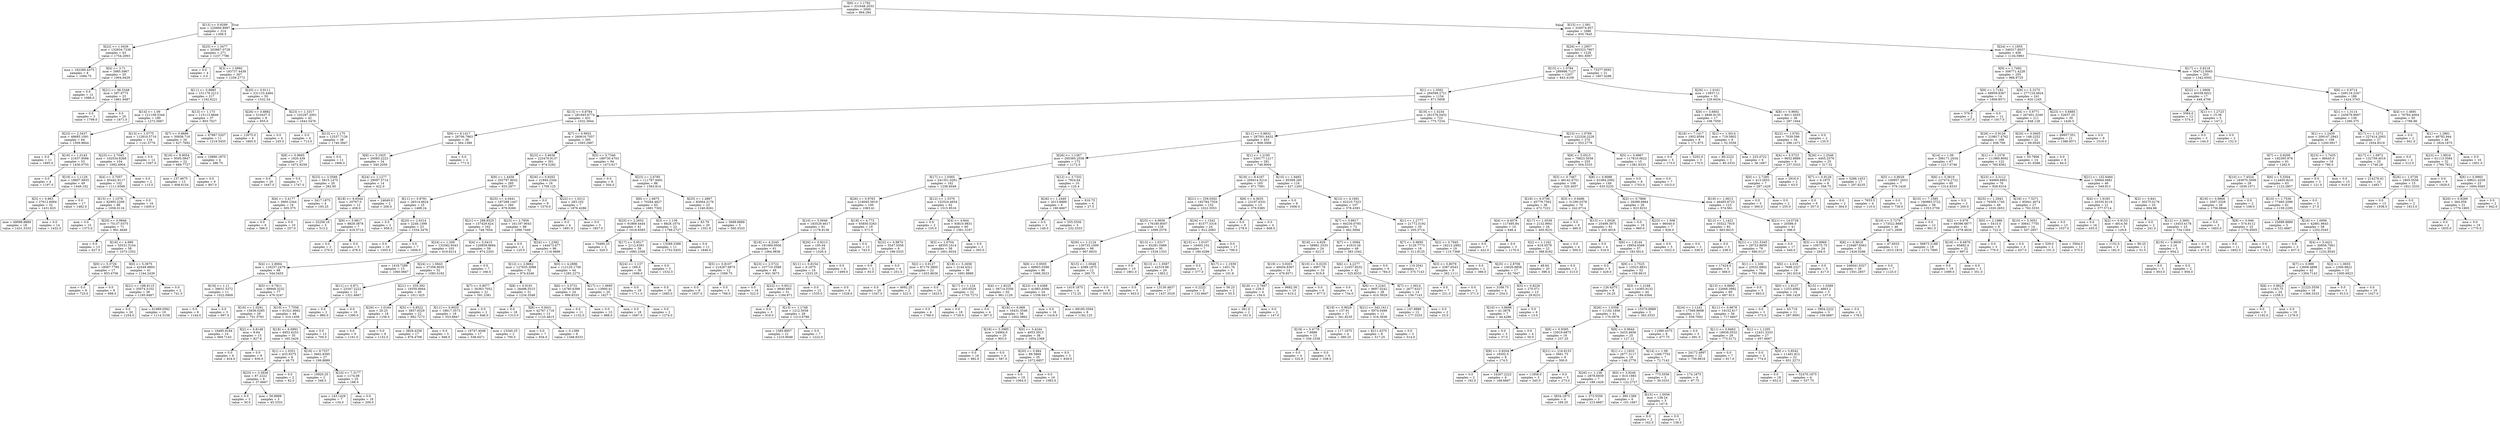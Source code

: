 digraph Tree {
node [shape=box] ;
0 [label="X[6] <= 1.1792\nmse = 331648.2033\nsamples = 2000\nvalue = 994.284"] ;
1 [label="X[13] <= 0.9299\nmse = 225660.8997\nsamples = 314\nvalue = 1308.5"] ;
0 -> 1 [labeldistance=2.5, labelangle=45, headlabel="True"] ;
2 [label="X[22] <= 1.0436\nmse = 132834.7236\nsamples = 43\nvalue = 1754.2093"] ;
1 -> 2 ;
3 [label="mse = 162260.4375\nsamples = 8\nvalue = 1094.75"] ;
2 -> 3 ;
4 [label="X[4] <= 3.71\nmse = 3985.5967\nsamples = 35\nvalue = 1904.9429"] ;
2 -> 4 ;
5 [label="mse = 0.0\nsamples = 12\nvalue = 1988.0"] ;
4 -> 5 ;
6 [label="X[21] <= 96.5348\nmse = 587.9773\nsamples = 23\nvalue = 1861.6087"] ;
4 -> 6 ;
7 [label="mse = 0.0\nsamples = 3\nvalue = 1799.0"] ;
6 -> 7 ;
8 [label="mse = 0.0\nsamples = 20\nvalue = 1871.0"] ;
6 -> 8 ;
9 [label="X[25] <= 1.3477\nmse = 203867.0728\nsamples = 271\nvalue = 1237.7786"] ;
1 -> 9 ;
10 [label="mse = 0.0\nsamples = 4\nvalue = 3.0"] ;
9 -> 10 ;
11 [label="X[3] <= 1.0992\nmse = 183737.4438\nsamples = 267\nvalue = 1256.2772"] ;
9 -> 11 ;
12 [label="X[11] <= 0.8985\nmse = 151179.2213\nsamples = 217\nvalue = 1192.6221"] ;
11 -> 12 ;
13 [label="X[14] <= 1.09\nmse = 121109.5344\nsamples = 180\nvalue = 1272.5667"] ;
12 -> 13 ;
14 [label="X[23] <= 2.3437\nmse = 48685.1091\nsamples = 64\nvalue = 1509.9844"] ;
13 -> 14 ;
15 [label="mse = 0.0\nsamples = 11\nvalue = 1895.0"] ;
14 -> 15 ;
16 [label="X[16] <= 1.0143\nmse = 21637.9566\nsamples = 53\nvalue = 1430.0755"] ;
14 -> 16 ;
17 [label="mse = 0.0\nsamples = 4\nvalue = 1197.0"] ;
16 -> 17 ;
18 [label="X[19] <= 1.1129\nmse = 18607.6835\nsamples = 49\nvalue = 1449.102"] ;
16 -> 18 ;
19 [label="X[3] <= 0.863\nmse = 27612.6094\nsamples = 32\nvalue = 1431.625"] ;
18 -> 19 ;
20 [label="mse = 49088.8889\nsamples = 18\nvalue = 1431.3333"] ;
19 -> 20 ;
21 [label="mse = 0.0\nsamples = 14\nvalue = 1432.0"] ;
19 -> 21 ;
22 [label="mse = 0.0\nsamples = 17\nvalue = 1482.0"] ;
18 -> 22 ;
23 [label="X[13] <= 1.0775\nmse = 112810.5716\nsamples = 116\nvalue = 1141.5776"] ;
13 -> 23 ;
24 [label="X[23] <= 2.7043\nmse = 102534.8268\nsamples = 104\nvalue = 1092.4904"] ;
23 -> 24 ;
25 [label="X[4] <= 3.7057\nmse = 85442.9117\nsamples = 102\nvalue = 1111.6569"] ;
24 -> 25 ;
26 [label="X[15] <= 1.1078\nmse = 82993.2208\nsamples = 86\nvalue = 1058.0116"] ;
25 -> 26 ;
27 [label="mse = 0.0\nsamples = 15\nvalue = 1373.0"] ;
26 -> 27 ;
28 [label="X[20] <= 0.9846\nmse = 75137.0375\nsamples = 71\nvalue = 991.4648"] ;
26 -> 28 ;
29 [label="mse = 0.0\nsamples = 13\nvalue = 627.0"] ;
28 -> 29 ;
30 [label="X[18] <= 4.989\nmse = 55531.5104\nsamples = 58\nvalue = 1073.1552"] ;
28 -> 30 ;
31 [label="X[0] <= 5.3726\nmse = 18567.7785\nsamples = 17\nvalue = 853.4706"] ;
30 -> 31 ;
32 [label="mse = 0.0\nsamples = 9\nvalue = 725.0"] ;
31 -> 32 ;
33 [label="mse = 0.0\nsamples = 8\nvalue = 998.0"] ;
31 -> 33 ;
34 [label="X[0] <= 5.3975\nmse = 42549.9893\nsamples = 41\nvalue = 1164.2439"] ;
30 -> 34 ;
35 [label="X[21] <= 198.9115\nmse = 35074.5102\nsamples = 39\nvalue = 1185.9487"] ;
34 -> 35 ;
36 [label="mse = 0.0\nsamples = 20\nvalue = 1254.0"] ;
35 -> 36 ;
37 [label="mse = 61989.0582\nsamples = 19\nvalue = 1114.3158"] ;
35 -> 37 ;
38 [label="mse = 0.0\nsamples = 2\nvalue = 741.0"] ;
34 -> 38 ;
39 [label="mse = 0.0\nsamples = 16\nvalue = 1400.0"] ;
25 -> 39 ;
40 [label="mse = 0.0\nsamples = 2\nvalue = 115.0"] ;
24 -> 40 ;
41 [label="mse = 0.0\nsamples = 12\nvalue = 1567.0"] ;
23 -> 41 ;
42 [label="X[13] <= 1.173\nmse = 115113.8846\nsamples = 37\nvalue = 803.7027"] ;
12 -> 42 ;
43 [label="X[7] <= 0.8686\nmse = 30938.716\nsamples = 26\nvalue = 627.7692"] ;
42 -> 43 ;
44 [label="X[18] <= 8.9054\nmse = 9595.0847\nsamples = 22\nvalue = 689.7727"] ;
43 -> 44 ;
45 [label="mse = 137.4675\nsamples = 13\nvalue = 608.6154"] ;
44 -> 45 ;
46 [label="mse = 0.0\nsamples = 9\nvalue = 807.0"] ;
44 -> 46 ;
47 [label="mse = 10890.1875\nsamples = 4\nvalue = 286.75"] ;
43 -> 47 ;
48 [label="mse = 67987.5207\nsamples = 11\nvalue = 1219.5455"] ;
42 -> 48 ;
49 [label="X[20] <= 0.9111\nmse = 231133.4484\nsamples = 50\nvalue = 1532.54"] ;
11 -> 49 ;
50 [label="X[26] <= 0.8882\nmse = 510437.5\nsamples = 8\nvalue = 955.0"] ;
49 -> 50 ;
51 [label="mse = 12675.0\nsamples = 4\nvalue = 1665.0"] ;
50 -> 51 ;
52 [label="mse = 0.0\nsamples = 4\nvalue = 245.0"] ;
50 -> 52 ;
53 [label="X[23] <= 1.3317\nmse = 102297.2001\nsamples = 42\nvalue = 1642.5476"] ;
49 -> 53 ;
54 [label="mse = 0.0\nsamples = 4\nvalue = 713.0"] ;
53 -> 54 ;
55 [label="X[13] <= 1.175\nmse = 12537.7126\nsamples = 38\nvalue = 1740.3947"] ;
53 -> 55 ;
56 [label="X[8] <= 0.9665\nmse = 1920.439\nsamples = 27\nvalue = 1672.9259"] ;
55 -> 56 ;
57 [label="mse = 0.0\nsamples = 20\nvalue = 1647.0"] ;
56 -> 57 ;
58 [label="mse = 0.0\nsamples = 7\nvalue = 1747.0"] ;
56 -> 58 ;
59 [label="mse = 0.0\nsamples = 11\nvalue = 1906.0"] ;
55 -> 59 ;
60 [label="X[15] <= 1.091\nmse = 329574.957\nsamples = 1686\nvalue = 935.7645"] ;
0 -> 60 [labeldistance=2.5, labelangle=-45, headlabel="False"] ;
61 [label="X[26] <= 1.2957\nmse = 305323.7907\nsamples = 1228\nvalue = 861.6067"] ;
60 -> 61 ;
62 [label="X[15] <= 1.0784\nmse = 289998.7127\nsamples = 1207\nvalue = 843.4109"] ;
61 -> 62 ;
63 [label="X[1] <= 1.0562\nmse = 284599.2721\nsamples = 1154\nvalue = 871.5858"] ;
62 -> 63 ;
64 [label="X[13] <= 0.8784\nmse = 281945.6774\nsamples = 431\nvalue = 1032.3944"] ;
63 -> 64 ;
65 [label="X[9] <= 6.1417\nmse = 28706.7863\nsamples = 36\nvalue = 364.1389"] ;
64 -> 65 ;
66 [label="X[9] <= 5.1925\nmse = 20085.2223\nsamples = 34\nvalue = 340.2059"] ;
65 -> 66 ;
67 [label="X[23] <= 3.3589\nmse = 5815.1475\nsamples = 20\nvalue = 282.95"] ;
66 -> 67 ;
68 [label="X[4] <= 3.4177\nmse = 3900.2344\nsamples = 16\nvalue = 305.375"] ;
67 -> 68 ;
69 [label="mse = 0.0\nsamples = 6\nvalue = 386.0"] ;
68 -> 69 ;
70 [label="mse = 0.0\nsamples = 10\nvalue = 257.0"] ;
68 -> 70 ;
71 [label="mse = 3417.1875\nsamples = 4\nvalue = 193.25"] ;
67 -> 71 ;
72 [label="X[24] <= 1.1277\nmse = 29097.5714\nsamples = 14\nvalue = 422.0"] ;
66 -> 72 ;
73 [label="X[18] <= 8.6544\nmse = 20767.0\nsamples = 12\nvalue = 458.0"] ;
72 -> 73 ;
74 [label="mse = 32256.16\nsamples = 5\nvalue = 513.2"] ;
73 -> 74 ;
75 [label="X[9] <= 5.9817\nmse = 8829.3878\nsamples = 7\nvalue = 418.5714"] ;
73 -> 75 ;
76 [label="mse = 0.0\nsamples = 2\nvalue = 270.0"] ;
75 -> 76 ;
77 [label="mse = 0.0\nsamples = 5\nvalue = 478.0"] ;
75 -> 77 ;
78 [label="mse = 24649.0\nsamples = 2\nvalue = 206.0"] ;
72 -> 78 ;
79 [label="mse = 0.0\nsamples = 2\nvalue = 771.0"] ;
65 -> 79 ;
80 [label="X[7] <= 0.9932\nmse = 260616.7057\nsamples = 395\nvalue = 1093.2987"] ;
64 -> 80 ;
81 [label="X[23] <= 5.4636\nmse = 223476.9137\nsamples = 301\nvalue = 974.5282"] ;
80 -> 81 ;
82 [label="X[9] <= 1.4458\nmse = 202797.9032\nsamples = 285\nvalue = 933.2877"] ;
81 -> 82 ;
83 [label="X[11] <= 0.8781\nmse = 26514.6624\nsamples = 25\nvalue = 1488.24"] ;
82 -> 83 ;
84 [label="mse = 0.0\nsamples = 2\nvalue = 958.0"] ;
83 -> 84 ;
85 [label="X[25] <= 2.6314\nmse = 2246.1399\nsamples = 23\nvalue = 1534.3478"] ;
83 -> 85 ;
86 [label="mse = 0.0\nsamples = 16\nvalue = 1503.0"] ;
85 -> 86 ;
87 [label="mse = 0.0\nsamples = 7\nvalue = 1606.0"] ;
85 -> 87 ;
88 [label="X[25] <= 4.0441\nmse = 187288.1447\nsamples = 260\nvalue = 879.9269"] ;
82 -> 88 ;
89 [label="X[21] <= 288.8525\nmse = 157429.624\nsamples = 162\nvalue = 748.7654"] ;
88 -> 89 ;
90 [label="X[24] <= 1.209\nmse = 132582.9343\nsamples = 103\nvalue = 619.6214"] ;
89 -> 90 ;
91 [label="X[4] <= 2.8064\nmse = 116237.2479\nsamples = 88\nvalue = 544.5455"] ;
90 -> 91 ;
92 [label="X[19] <= 1.11\nmse = 39631.5372\nsamples = 11\nvalue = 1022.0909"] ;
91 -> 92 ;
93 [label="mse = 0.0\nsamples = 8\nvalue = 1144.0"] ;
92 -> 93 ;
94 [label="mse = 0.0\nsamples = 3\nvalue = 697.0"] ;
92 -> 94 ;
95 [label="X[5] <= 0.7811\nmse = 89948.3232\nsamples = 77\nvalue = 476.3247"] ;
91 -> 95 ;
96 [label="X[16] <= 1.0291\nmse = 15636.0285\nsamples = 29\nvalue = 751.3793"] ;
95 -> 96 ;
97 [label="mse = 19485.9184\nsamples = 14\nvalue = 669.7143"] ;
96 -> 97 ;
98 [label="X[2] <= 0.8148\nmse = 8.64\nsamples = 15\nvalue = 827.6"] ;
96 -> 98 ;
99 [label="mse = 0.0\nsamples = 6\nvalue = 824.0"] ;
98 -> 99 ;
100 [label="mse = 0.0\nsamples = 9\nvalue = 830.0"] ;
98 -> 100 ;
101 [label="X[10] <= 7.7558\nmse = 61521.6662\nsamples = 48\nvalue = 310.1458"] ;
95 -> 101 ;
102 [label="X[18] <= 6.0993\nmse = 6952.6253\nsamples = 35\nvalue = 165.3429"] ;
101 -> 102 ;
103 [label="X[1] <= 1.0351\nmse = 433.9375\nsamples = 8\nvalue = 48.75"] ;
102 -> 103 ;
104 [label="X[23] <= 3.5936\nmse = 87.2222\nsamples = 6\nvalue = 37.6667"] ;
103 -> 104 ;
105 [label="mse = 0.0\nsamples = 3\nvalue = 30.0"] ;
104 -> 105 ;
106 [label="mse = 56.8889\nsamples = 3\nvalue = 45.3333"] ;
104 -> 106 ;
107 [label="mse = 0.0\nsamples = 2\nvalue = 82.0"] ;
103 -> 107 ;
108 [label="X[18] <= 9.7537\nmse = 3662.8395\nsamples = 27\nvalue = 199.8889"] ;
102 -> 108 ;
109 [label="mse = 10920.25\nsamples = 2\nvalue = 348.5"] ;
108 -> 109 ;
110 [label="X[10] <= 7.3177\nmse = 1174.08\nsamples = 25\nvalue = 188.0"] ;
108 -> 110 ;
111 [label="mse = 143.1429\nsamples = 7\nvalue = 134.0"] ;
110 -> 111 ;
112 [label="mse = 0.0\nsamples = 18\nvalue = 209.0"] ;
110 -> 112 ;
113 [label="mse = 0.0\nsamples = 13\nvalue = 700.0"] ;
101 -> 113 ;
114 [label="mse = 1418.7289\nsamples = 15\nvalue = 1060.0667"] ;
90 -> 114 ;
115 [label="X[4] <= 5.0415\nmse = 120859.9684\nsamples = 59\nvalue = 974.2203"] ;
89 -> 115 ;
116 [label="X[24] <= 1.0643\nmse = 37358.9035\nsamples = 52\nvalue = 1083.0192"] ;
115 -> 116 ;
117 [label="X[11] <= 0.871\nmse = 23347.2222\nsamples = 12\nvalue = 1321.6667"] ;
116 -> 117 ;
118 [label="mse = 0.0\nsamples = 2\nvalue = 980.0"] ;
117 -> 118 ;
119 [label="mse = 0.0\nsamples = 10\nvalue = 1390.0"] ;
117 -> 119 ;
120 [label="X[21] <= 335.392\nmse = 19350.8944\nsamples = 40\nvalue = 1011.425"] ;
116 -> 120 ;
121 [label="X[26] <= 1.0164\nmse = 20.25\nsamples = 18\nvalue = 1156.5"] ;
120 -> 121 ;
122 [label="mse = 0.0\nsamples = 9\nvalue = 1161.0"] ;
121 -> 122 ;
123 [label="mse = 0.0\nsamples = 9\nvalue = 1152.0"] ;
121 -> 123 ;
124 [label="X[5] <= 0.8522\nmse = 3857.6529\nsamples = 22\nvalue = 892.7273"] ;
120 -> 124 ;
125 [label="mse = 3829.4256\nsamples = 17\nvalue = 876.4706"] ;
124 -> 125 ;
126 [label="mse = 0.0\nsamples = 5\nvalue = 948.0"] ;
124 -> 126 ;
127 [label="mse = 0.0\nsamples = 7\nvalue = 166.0"] ;
115 -> 127 ;
128 [label="X[23] <= 2.7856\nmse = 161197.9043\nsamples = 98\nvalue = 1096.7449"] ;
88 -> 128 ;
129 [label="mse = 0.0\nsamples = 2\nvalue = 125.0"] ;
128 -> 129 ;
130 [label="X[24] <= 1.2382\nmse = 144473.677\nsamples = 96\nvalue = 1116.9896"] ;
128 -> 130 ;
131 [label="X[12] <= 2.8662\nmse = 127635.3088\nsamples = 52\nvalue = 974.6346"] ;
130 -> 131 ;
132 [label="X[7] <= 0.9077\nmse = 30363.7052\nsamples = 21\nvalue = 591.2381"] ;
131 -> 132 ;
133 [label="X[11] <= 0.9025\nmse = 18917.3573\nsamples = 19\nvalue = 553.8947"] ;
132 -> 133 ;
134 [label="mse = 16747.4048\nsamples = 17\nvalue = 536.6471"] ;
133 -> 134 ;
135 [label="mse = 13340.25\nsamples = 2\nvalue = 700.5"] ;
133 -> 135 ;
136 [label="mse = 0.0\nsamples = 2\nvalue = 946.0"] ;
132 -> 136 ;
137 [label="X[8] <= 0.9191\nmse = 26498.5515\nsamples = 31\nvalue = 1234.3548"] ;
131 -> 137 ;
138 [label="mse = 0.0\nsamples = 18\nvalue = 1313.0"] ;
137 -> 138 ;
139 [label="X[8] <= 0.9431\nmse = 42767.1716\nsamples = 13\nvalue = 1125.4615"] ;
137 -> 139 ;
140 [label="mse = 0.0\nsamples = 7\nvalue = 934.0"] ;
139 -> 140 ;
141 [label="mse = 0.1389\nsamples = 6\nvalue = 1348.8333"] ;
139 -> 141 ;
142 [label="X[0] <= 4.2896\nmse = 112120.1756\nsamples = 44\nvalue = 1285.2273"] ;
130 -> 142 ;
143 [label="X[6] <= 3.5731\nmse = 14780.6389\nsamples = 24\nvalue = 999.8333"] ;
142 -> 143 ;
144 [label="mse = 0.0\nsamples = 11\nvalue = 1132.0"] ;
143 -> 144 ;
145 [label="mse = 0.0\nsamples = 13\nvalue = 888.0"] ;
143 -> 145 ;
146 [label="X[17] <= 1.0695\nmse = 13900.41\nsamples = 20\nvalue = 1627.7"] ;
142 -> 146 ;
147 [label="mse = 0.0\nsamples = 18\nvalue = 1667.0"] ;
146 -> 147 ;
148 [label="mse = 0.0\nsamples = 2\nvalue = 1274.0"] ;
146 -> 148 ;
149 [label="X[26] <= 0.9202\nmse = 21894.2344\nsamples = 16\nvalue = 1709.125"] ;
81 -> 149 ;
150 [label="mse = 0.0\nsamples = 9\nvalue = 1579.0"] ;
149 -> 150 ;
151 [label="X[22] <= 1.0212\nmse = 283.102\nsamples = 7\nvalue = 1876.4286"] ;
149 -> 151 ;
152 [label="mse = 0.0\nsamples = 4\nvalue = 1891.0"] ;
151 -> 152 ;
153 [label="mse = 0.0\nsamples = 3\nvalue = 1857.0"] ;
151 -> 153 ;
154 [label="X[5] <= 0.7346\nmse = 189730.4703\nsamples = 94\nvalue = 1473.617"] ;
80 -> 154 ;
155 [label="mse = 0.0\nsamples = 8\nvalue = 504.0"] ;
154 -> 155 ;
156 [label="X[23] <= 2.6785\nmse = 111787.8491\nsamples = 86\nvalue = 1563.814"] ;
154 -> 156 ;
157 [label="X[6] <= 1.6875\nmse = 70284.4827\nsamples = 63\nvalue = 1681.7302"] ;
156 -> 157 ;
158 [label="X[25] <= 2.2652\nmse = 91869.4444\nsamples = 41\nvalue = 1618.6585"] ;
157 -> 158 ;
159 [label="mse = 70490.25\nsamples = 2\nvalue = 320.5"] ;
158 -> 159 ;
160 [label="X[17] <= 0.9517\nmse = 2112.6391\nsamples = 39\nvalue = 1685.2308"] ;
158 -> 160 ;
161 [label="X[24] <= 1.137\nmse = 169.0\nsamples = 36\nvalue = 1698.0"] ;
160 -> 161 ;
162 [label="mse = 0.0\nsamples = 18\nvalue = 1711.0"] ;
161 -> 162 ;
163 [label="mse = 0.0\nsamples = 18\nvalue = 1685.0"] ;
161 -> 163 ;
164 [label="mse = 0.0\nsamples = 3\nvalue = 1532.0"] ;
160 -> 164 ;
165 [label="X[3] <= 1.136\nmse = 8828.1074\nsamples = 22\nvalue = 1799.2727"] ;
157 -> 165 ;
166 [label="mse = 13289.3388\nsamples = 11\nvalue = 1752.5455"] ;
165 -> 166 ;
167 [label="mse = 0.0\nsamples = 11\nvalue = 1846.0"] ;
165 -> 167 ;
168 [label="X[25] <= 1.4867\nmse = 83064.3176\nsamples = 23\nvalue = 1240.8261"] ;
156 -> 168 ;
169 [label="mse = 83.79\nsamples = 20\nvalue = 1351.9"] ;
168 -> 169 ;
170 [label="mse = 5688.8889\nsamples = 3\nvalue = 500.3333"] ;
168 -> 170 ;
171 [label="X[19] <= 1.0234\nmse = 261576.0452\nsamples = 723\nvalue = 775.7234"] ;
63 -> 171 ;
172 [label="X[11] <= 0.8832\nmse = 297501.6432\nsamples = 453\nvalue = 908.3068"] ;
171 -> 172 ;
173 [label="X[26] <= 1.1367\nmse = 295395.2558\nsamples = 172\nvalue = 1172.0"] ;
172 -> 173 ;
174 [label="X[17] <= 1.0565\nmse = 241351.0291\nsamples = 162\nvalue = 1236.6049"] ;
173 -> 174 ;
175 [label="X[26] <= 0.9763\nmse = 218045.5819\nsamples = 100\nvalue = 1063.41"] ;
174 -> 175 ;
176 [label="X[10] <= 5.0646\nmse = 183529.4617\nsamples = 81\nvalue = 1178.9136"] ;
175 -> 176 ;
177 [label="X[18] <= 4.3245\nmse = 191069.9506\nsamples = 61\nvalue = 1064.9836"] ;
176 -> 177 ;
178 [label="X[5] <= 0.8107\nmse = 214267.6875\nsamples = 12\nvalue = 1569.75"] ;
177 -> 178 ;
179 [label="mse = 0.0\nsamples = 9\nvalue = 1837.0"] ;
178 -> 179 ;
180 [label="mse = 0.0\nsamples = 3\nvalue = 768.0"] ;
178 -> 180 ;
181 [label="X[23] <= 2.5722\nmse = 107710.5589\nsamples = 49\nvalue = 941.3673"] ;
177 -> 181 ;
182 [label="mse = 0.0\nsamples = 18\nvalue = 522.0"] ;
181 -> 182 ;
183 [label="X[22] <= 0.9512\nmse = 8840.693\nsamples = 31\nvalue = 1184.871"] ;
181 -> 183 ;
184 [label="mse = 0.0\nsamples = 3\nvalue = 916.0"] ;
183 -> 184 ;
185 [label="X[13] <= 1.1748\nmse = 1212.5038\nsamples = 28\nvalue = 1213.6786"] ;
183 -> 185 ;
186 [label="mse = 1585.8957\nsamples = 21\nvalue = 1210.9048"] ;
185 -> 186 ;
187 [label="mse = 0.0\nsamples = 7\nvalue = 1222.0"] ;
185 -> 187 ;
188 [label="X[26] <= 0.9213\nmse = 195.04\nsamples = 20\nvalue = 1526.4"] ;
176 -> 188 ;
189 [label="X[11] <= 0.8154\nmse = 9.1875\nsamples = 16\nvalue = 1533.25"] ;
188 -> 189 ;
190 [label="mse = 0.0\nsamples = 12\nvalue = 1535.0"] ;
189 -> 190 ;
191 [label="mse = 0.0\nsamples = 4\nvalue = 1528.0"] ;
189 -> 191 ;
192 [label="mse = 0.0\nsamples = 4\nvalue = 1499.0"] ;
188 -> 192 ;
193 [label="X[18] <= 4.773\nmse = 65850.5263\nsamples = 19\nvalue = 571.0"] ;
175 -> 193 ;
194 [label="mse = 0.0\nsamples = 13\nvalue = 743.0"] ;
193 -> 194 ;
195 [label="X[22] <= 0.9874\nmse = 5547.5556\nsamples = 6\nvalue = 198.3333"] ;
193 -> 195 ;
196 [label="mse = 0.0\nsamples = 2\nvalue = 93.0"] ;
195 -> 196 ;
197 [label="mse = 0.0\nsamples = 4\nvalue = 251.0"] ;
195 -> 197 ;
198 [label="X[12] <= 1.3379\nmse = 152524.4654\nsamples = 62\nvalue = 1515.9516"] ;
174 -> 198 ;
199 [label="mse = 0.0\nsamples = 2\nvalue = 155.0"] ;
198 -> 199 ;
200 [label="X[4] <= 4.844\nmse = 93810.9831\nsamples = 60\nvalue = 1561.3167"] ;
198 -> 200 ;
201 [label="X[3] <= 1.0704\nmse = 48355.1014\nsamples = 58\nvalue = 1601.6034"] ;
200 -> 201 ;
202 [label="X[2] <= 0.9127\nmse = 87170.3905\nsamples = 22\nvalue = 1453.8636"] ;
201 -> 202 ;
203 [label="mse = 0.0\nsamples = 20\nvalue = 1547.0"] ;
202 -> 203 ;
204 [label="mse = 4692.25\nsamples = 2\nvalue = 522.5"] ;
202 -> 204 ;
205 [label="X[18] <= 5.2656\nmse = 3144.4321\nsamples = 36\nvalue = 1691.8889"] ;
201 -> 205 ;
206 [label="mse = 0.0\nsamples = 14\nvalue = 1623.0"] ;
205 -> 206 ;
207 [label="X[17] <= 1.124\nmse = 203.6529\nsamples = 22\nvalue = 1735.7273"] ;
205 -> 207 ;
208 [label="mse = 0.0\nsamples = 4\nvalue = 1766.0"] ;
207 -> 208 ;
209 [label="mse = 0.0\nsamples = 18\nvalue = 1729.0"] ;
207 -> 209 ;
210 [label="mse = 0.0\nsamples = 2\nvalue = 393.0"] ;
200 -> 210 ;
211 [label="X[12] <= 3.7332\nmse = 7924.64\nsamples = 10\nvalue = 125.4"] ;
173 -> 211 ;
212 [label="X[26] <= 1.2449\nmse = 2013.8889\nsamples = 6\nvalue = 190.6667"] ;
211 -> 212 ;
213 [label="mse = 0.0\nsamples = 3\nvalue = 149.0"] ;
212 -> 213 ;
214 [label="mse = 555.5556\nsamples = 3\nvalue = 232.3333"] ;
212 -> 214 ;
215 [label="mse = 816.75\nsamples = 4\nvalue = 27.5"] ;
211 -> 215 ;
216 [label="X[1] <= 1.2195\nmse = 230177.1217\nsamples = 281\nvalue = 746.9004"] ;
172 -> 216 ;
217 [label="X[18] <= 8.4167\nmse = 209414.5214\nsamples = 165\nvalue = 971.7091"] ;
216 -> 217 ;
218 [label="X[21] <= 259.0302\nmse = 192784.7554\nsamples = 152\nvalue = 1022.3553"] ;
217 -> 218 ;
219 [label="X[25] <= 4.0656\nmse = 176180.8007\nsamples = 128\nvalue = 1099.2578"] ;
218 -> 219 ;
220 [label="X[26] <= 1.2124\nmse = 130733.1009\nsamples = 98\nvalue = 967.6633"] ;
219 -> 220 ;
221 [label="X[8] <= 0.9505\nmse = 68903.5598\nsamples = 86\nvalue = 1066.3023"] ;
220 -> 221 ;
222 [label="X[4] <= 1.8225\nmse = 39714.0356\nsamples = 62\nvalue = 961.1129"] ;
221 -> 222 ;
223 [label="mse = 0.0\nsamples = 4\nvalue = 367.0"] ;
222 -> 223 ;
224 [label="X[18] <= 6.968\nmse = 16431.3546\nsamples = 58\nvalue = 1002.0862"] ;
222 -> 224 ;
225 [label="X[18] <= 5.3985\nmse = 24964.0\nsamples = 20\nvalue = 903.0"] ;
224 -> 225 ;
226 [label="mse = 0.0\nsamples = 16\nvalue = 982.0"] ;
225 -> 226 ;
227 [label="mse = 0.0\nsamples = 4\nvalue = 587.0"] ;
225 -> 227 ;
228 [label="X[0] <= 3.4244\nmse = 4053.3913\nsamples = 38\nvalue = 1054.2368"] ;
224 -> 228 ;
229 [label="X[20] <= 0.884\nmse = 89.5869\nsamples = 35\nvalue = 1072.6857"] ;
228 -> 229 ;
230 [label="mse = 0.0\nsamples = 19\nvalue = 1064.0"] ;
229 -> 230 ;
231 [label="mse = 0.0\nsamples = 16\nvalue = 1083.0"] ;
229 -> 231 ;
232 [label="mse = 0.0\nsamples = 3\nvalue = 839.0"] ;
228 -> 232 ;
233 [label="X[23] <= 3.4368\nmse = 41883.4566\nsamples = 24\nvalue = 1338.0417"] ;
221 -> 233 ;
234 [label="mse = 0.0\nsamples = 16\nvalue = 1416.0"] ;
233 -> 234 ;
235 [label="mse = 89185.3594\nsamples = 8\nvalue = 1182.125"] ;
233 -> 235 ;
236 [label="X[15] <= 1.0048\nmse = 4389.1875\nsamples = 12\nvalue = 260.75"] ;
220 -> 236 ;
237 [label="mse = 1419.1875\nsamples = 4\nvalue = 172.25"] ;
236 -> 237 ;
238 [label="mse = 0.0\nsamples = 8\nvalue = 305.0"] ;
236 -> 238 ;
239 [label="X[13] <= 1.0317\nmse = 83281.0489\nsamples = 30\nvalue = 1529.1333"] ;
219 -> 239 ;
240 [label="mse = 0.0\nsamples = 10\nvalue = 1861.0"] ;
239 -> 240 ;
241 [label="X[13] <= 1.0587\nmse = 42319.96\nsamples = 20\nvalue = 1363.2"] ;
239 -> 241 ;
242 [label="mse = 0.0\nsamples = 3\nvalue = 943.0"] ;
241 -> 242 ;
243 [label="mse = 13130.4637\nsamples = 17\nvalue = 1437.3529"] ;
241 -> 243 ;
244 [label="X[24] <= 1.1542\nmse = 81577.3316\nsamples = 24\nvalue = 612.2083"] ;
218 -> 244 ;
245 [label="X[15] <= 1.0107\nmse = 16493.102\nsamples = 7\nvalue = 180.4286"] ;
244 -> 245 ;
246 [label="mse = 0.0\nsamples = 2\nvalue = 377.0"] ;
245 -> 246 ;
247 [label="X[17] <= 1.1939\nmse = 1451.76\nsamples = 5\nvalue = 101.8"] ;
245 -> 247 ;
248 [label="mse = 0.2222\nsamples = 3\nvalue = 132.6667"] ;
247 -> 248 ;
249 [label="mse = 56.25\nsamples = 2\nvalue = 55.5"] ;
247 -> 249 ;
250 [label="mse = 0.0\nsamples = 17\nvalue = 790.0"] ;
244 -> 250 ;
251 [label="X[9] <= 4.3635\nmse = 23197.6331\nsamples = 13\nvalue = 379.5385"] ;
217 -> 251 ;
252 [label="mse = 0.0\nsamples = 9\nvalue = 278.0"] ;
251 -> 252 ;
253 [label="mse = 0.0\nsamples = 4\nvalue = 608.0"] ;
251 -> 253 ;
254 [label="X[10] <= 1.9493\nmse = 85569.285\nsamples = 116\nvalue = 427.1293"] ;
216 -> 254 ;
255 [label="mse = 0.0\nsamples = 9\nvalue = 1006.0"] ;
254 -> 255 ;
256 [label="X[12] <= 4.1691\nmse = 62210.7323\nsamples = 107\nvalue = 378.4393"] ;
254 -> 256 ;
257 [label="X[7] <= 0.8917\nmse = 60230.0785\nsamples = 72\nvalue = 462.5694"] ;
256 -> 257 ;
258 [label="X[18] <= 4.929\nmse = 58981.3333\nsamples = 24\nvalue = 621.5"] ;
257 -> 258 ;
259 [label="X[19] <= 0.9201\nmse = 49454.8367\nsamples = 14\nvalue = 479.8571"] ;
258 -> 259 ;
260 [label="X[18] <= 3.7667\nmse = 229.5\nsamples = 4\nvalue = 154.0"] ;
259 -> 260 ;
261 [label="mse = 361.0\nsamples = 2\nvalue = 161.0"] ;
260 -> 261 ;
262 [label="mse = 0.0\nsamples = 2\nvalue = 147.0"] ;
260 -> 262 ;
263 [label="mse = 9682.56\nsamples = 10\nvalue = 610.2"] ;
259 -> 263 ;
264 [label="X[10] <= 6.0235\nmse = 4907.76\nsamples = 10\nvalue = 819.8"] ;
258 -> 264 ;
265 [label="mse = 0.0\nsamples = 6\nvalue = 877.0"] ;
264 -> 265 ;
266 [label="mse = 0.0\nsamples = 4\nvalue = 734.0"] ;
264 -> 266 ;
267 [label="X[7] <= 1.0084\nmse = 41910.26\nsamples = 48\nvalue = 383.1042"] ;
257 -> 267 ;
268 [label="X[6] <= 4.2277\nmse = 21657.8532\nsamples = 42\nvalue = 325.8333"] ;
267 -> 268 ;
269 [label="X[6] <= 3.2243\nmse = 9697.0242\nsamples = 28\nvalue = 410.3929"] ;
268 -> 269 ;
270 [label="X[19] <= 0.9629\nmse = 137.91\nsamples = 17\nvalue = 341.8235"] ;
269 -> 270 ;
271 [label="X[18] <= 5.4778\nmse = 7.6686\nsamples = 13\nvalue = 336.1538"] ;
270 -> 271 ;
272 [label="mse = 0.0\nsamples = 4\nvalue = 332.0"] ;
271 -> 272 ;
273 [label="mse = 0.0\nsamples = 9\nvalue = 338.0"] ;
271 -> 273 ;
274 [label="mse = 117.1875\nsamples = 4\nvalue = 360.25"] ;
270 -> 274 ;
275 [label="X[21] <= 342.1611\nmse = 5974.0496\nsamples = 11\nvalue = 516.3636"] ;
269 -> 275 ;
276 [label="mse = 8211.4375\nsamples = 8\nvalue = 517.25"] ;
275 -> 276 ;
277 [label="mse = 0.0\nsamples = 3\nvalue = 514.0"] ;
275 -> 277 ;
278 [label="X[7] <= 1.0014\nmse = 2677.6327\nsamples = 14\nvalue = 156.7143"] ;
268 -> 278 ;
279 [label="mse = 147.8889\nsamples = 12\nvalue = 177.3333"] ;
278 -> 279 ;
280 [label="mse = 0.0\nsamples = 2\nvalue = 33.0"] ;
278 -> 280 ;
281 [label="mse = 0.0\nsamples = 6\nvalue = 784.0"] ;
267 -> 281 ;
282 [label="X[1] <= 1.2777\nmse = 21772.5192\nsamples = 35\nvalue = 205.3714"] ;
256 -> 282 ;
283 [label="X[7] <= 0.9695\nmse = 5129.7773\nsamples = 16\nvalue = 311.8125"] ;
282 -> 283 ;
284 [label="mse = 110.2041\nsamples = 7\nvalue = 375.7143"] ;
283 -> 284 ;
285 [label="X[3] <= 0.8079\nmse = 3387.6543\nsamples = 9\nvalue = 262.1111"] ;
283 -> 285 ;
286 [label="mse = 0.0\nsamples = 7\nvalue = 231.0"] ;
285 -> 286 ;
287 [label="mse = 0.0\nsamples = 2\nvalue = 371.0"] ;
285 -> 287 ;
288 [label="X[2] <= 0.7945\nmse = 18212.2992\nsamples = 19\nvalue = 115.7368"] ;
282 -> 288 ;
289 [label="mse = 0.0\nsamples = 2\nvalue = 396.0"] ;
288 -> 289 ;
290 [label="X[25] <= 2.8706\nmse = 10026.8858\nsamples = 17\nvalue = 82.7647"] ;
288 -> 290 ;
291 [label="mse = 3168.75\nsamples = 4\nvalue = 254.5"] ;
290 -> 291 ;
292 [label="X[5] <= 0.8226\nmse = 270.071\nsamples = 13\nvalue = 29.9231"] ;
290 -> 292 ;
293 [label="X[10] <= 3.8698\nmse = 41.3878\nsamples = 7\nvalue = 44.4286"] ;
292 -> 293 ;
294 [label="mse = 0.0\nsamples = 3\nvalue = 37.0"] ;
293 -> 294 ;
295 [label="mse = 0.0\nsamples = 4\nvalue = 50.0"] ;
293 -> 295 ;
296 [label="mse = 5.0\nsamples = 6\nvalue = 13.0"] ;
292 -> 296 ;
297 [label="X[15] <= 1.0769\nmse = 122326.2228\nsamples = 270\nvalue = 553.2778"] ;
171 -> 297 ;
298 [label="X[9] <= 5.0515\nmse = 79823.5038\nsamples = 255\nvalue = 504.5333"] ;
297 -> 298 ;
299 [label="X[5] <= 0.7467\nmse = 48142.6751\nsamples = 106\nvalue = 320.4057"] ;
298 -> 299 ;
300 [label="X[18] <= 6.5706\nmse = 45779.7562\nsamples = 36\nvalue = 472.7222"] ;
299 -> 300 ;
301 [label="X[4] <= 4.4076\nmse = 117495.84\nsamples = 10\nvalue = 646.4"] ;
300 -> 301 ;
302 [label="mse = 0.0\nsamples = 7\nvalue = 422.0"] ;
301 -> 302 ;
303 [label="mse = 0.0\nsamples = 3\nvalue = 1170.0"] ;
301 -> 303 ;
304 [label="X[17] <= 1.0539\nmse = 2132.9941\nsamples = 26\nvalue = 405.9231"] ;
300 -> 304 ;
305 [label="X[2] <= 1.1162\nmse = 619.0579\nsamples = 22\nvalue = 388.8182"] ;
304 -> 305 ;
306 [label="mse = 48.64\nsamples = 20\nvalue = 396.4"] ;
305 -> 306 ;
307 [label="mse = 0.0\nsamples = 2\nvalue = 313.0"] ;
305 -> 307 ;
308 [label="mse = 0.0\nsamples = 4\nvalue = 500.0"] ;
304 -> 308 ;
309 [label="X[3] <= 0.8486\nmse = 31290.0378\nsamples = 70\nvalue = 242.0714"] ;
299 -> 309 ;
310 [label="mse = 0.0\nsamples = 9\nvalue = 490.0"] ;
309 -> 310 ;
311 [label="X[15] <= 1.0028\nmse = 25499.3975\nsamples = 61\nvalue = 205.4918"] ;
309 -> 311 ;
312 [label="mse = 0.0\nsamples = 4\nvalue = 518.0"] ;
311 -> 312 ;
313 [label="X[6] <= 1.8144\nmse = 19954.4568\nsamples = 57\nvalue = 183.5614"] ;
311 -> 313 ;
314 [label="mse = 0.0\nsamples = 5\nvalue = 429.0"] ;
313 -> 314 ;
315 [label="X[9] <= 1.7525\nmse = 15523.8831\nsamples = 52\nvalue = 159.9615"] ;
313 -> 315 ;
316 [label="mse = 126.4375\nsamples = 8\nvalue = 24.25"] ;
315 -> 316 ;
317 [label="X[3] <= 1.2168\nmse = 14365.9132\nsamples = 44\nvalue = 184.6364"] ;
315 -> 317 ;
318 [label="X[26] <= 1.0358\nmse = 11192.1856\nsamples = 41\nvalue = 170.0976"] ;
317 -> 318 ;
319 [label="X[8] <= 0.9395\nmse = 15919.6875\nsamples = 16\nvalue = 237.25"] ;
318 -> 319 ;
320 [label="X[8] <= 0.9204\nmse = 18302.5\nsamples = 8\nvalue = 174.5"] ;
319 -> 320 ;
321 [label="mse = 0.0\nsamples = 2\nvalue = 192.0"] ;
320 -> 321 ;
322 [label="mse = 24267.2222\nsamples = 6\nvalue = 168.6667"] ;
320 -> 322 ;
323 [label="X[21] <= 216.8153\nmse = 5661.75\nsamples = 8\nvalue = 300.0"] ;
319 -> 323 ;
324 [label="mse = 11858.0\nsamples = 3\nvalue = 345.0"] ;
323 -> 324 ;
325 [label="mse = 0.0\nsamples = 5\nvalue = 273.0"] ;
323 -> 325 ;
326 [label="X[8] <= 0.9644\nmse = 3433.4656\nsamples = 25\nvalue = 127.12"] ;
318 -> 326 ;
327 [label="X[1] <= 1.1833\nmse = 2677.3117\nsamples = 18\nvalue = 148.2778"] ;
326 -> 327 ;
328 [label="X[26] <= 1.138\nmse = 2878.6939\nsamples = 7\nvalue = 189.1429"] ;
327 -> 328 ;
329 [label="mse = 3834.1875\nsamples = 4\nvalue = 169.25"] ;
328 -> 329 ;
330 [label="mse = 373.5556\nsamples = 3\nvalue = 215.6667"] ;
328 -> 330 ;
331 [label="X[0] <= 3.9246\nmse = 810.1983\nsamples = 11\nvalue = 122.2727"] ;
327 -> 331 ;
332 [label="mse = 390.1389\nsamples = 6\nvalue = 101.1667"] ;
331 -> 332 ;
333 [label="X[15] <= 1.0056\nmse = 138.24\nsamples = 5\nvalue = 147.6"] ;
331 -> 333 ;
334 [label="mse = 0.0\nsamples = 2\nvalue = 162.0"] ;
333 -> 334 ;
335 [label="mse = 0.0\nsamples = 3\nvalue = 138.0"] ;
333 -> 335 ;
336 [label="X[14] <= 1.09\nmse = 1266.7755\nsamples = 7\nvalue = 72.7143"] ;
326 -> 336 ;
337 [label="mse = 773.5556\nsamples = 3\nvalue = 39.3333"] ;
336 -> 337 ;
338 [label="mse = 174.1875\nsamples = 4\nvalue = 97.75"] ;
336 -> 338 ;
339 [label="mse = 15370.8889\nsamples = 3\nvalue = 383.3333"] ;
317 -> 339 ;
340 [label="X[8] <= 0.9088\nmse = 61084.2092\nsamples = 149\nvalue = 635.5235"] ;
298 -> 340 ;
341 [label="X[2] <= 0.7868\nmse = 29389.6864\nsamples = 26\nvalue = 923.9231"] ;
340 -> 341 ;
342 [label="mse = 0.0\nsamples = 19\nvalue = 960.0"] ;
341 -> 342 ;
343 [label="X[23] <= 1.506\nmse = 96040.0\nsamples = 7\nvalue = 826.0"] ;
341 -> 343 ;
344 [label="mse = 0.0\nsamples = 5\nvalue = 1022.0"] ;
343 -> 344 ;
345 [label="mse = 0.0\nsamples = 2\nvalue = 336.0"] ;
343 -> 345 ;
346 [label="X[19] <= 1.0613\nmse = 46485.8723\nsamples = 123\nvalue = 574.561"] ;
340 -> 346 ;
347 [label="X[12] <= 1.1422\nmse = 35522.7919\nsamples = 82\nvalue = 663.8415"] ;
346 -> 347 ;
348 [label="mse = 0.0\nsamples = 3\nvalue = 238.0"] ;
347 -> 348 ;
349 [label="X[21] <= 151.5345\nmse = 29723.8859\nsamples = 79\nvalue = 680.0127"] ;
347 -> 349 ;
350 [label="mse = 17424.0\nsamples = 5\nvalue = 368.0"] ;
349 -> 350 ;
351 [label="X[1] <= 1.336\nmse = 23532.6802\nsamples = 74\nvalue = 701.0946"] ;
349 -> 351 ;
352 [label="X[13] <= 0.8883\nmse = 22666.3982\nsamples = 69\nvalue = 687.913"] ;
351 -> 352 ;
353 [label="X[24] <= 1.1241\nmse = 17569.8698\nsamples = 13\nvalue = 559.7692"] ;
352 -> 353 ;
354 [label="mse = 11060.4375\nsamples = 8\nvalue = 477.75"] ;
353 -> 354 ;
355 [label="mse = 0.0\nsamples = 5\nvalue = 691.0"] ;
353 -> 355 ;
356 [label="X[11] <= 0.9678\nmse = 19152.617\nsamples = 56\nvalue = 717.6607"] ;
352 -> 356 ;
357 [label="X[11] <= 0.8463\nmse = 18939.3532\nsamples = 29\nvalue = 773.5172"] ;
356 -> 357 ;
358 [label="mse = 24172.4897\nsamples = 22\nvalue = 759.6818"] ;
357 -> 358 ;
359 [label="mse = 0.0\nsamples = 7\nvalue = 817.0"] ;
357 -> 359 ;
360 [label="X[1] <= 1.1205\nmse = 12431.3333\nsamples = 27\nvalue = 657.6667"] ;
356 -> 360 ;
361 [label="mse = 0.0\nsamples = 5\nvalue = 774.0"] ;
360 -> 361 ;
362 [label="X[9] <= 5.8542\nmse = 11481.812\nsamples = 22\nvalue = 631.2273"] ;
360 -> 362 ;
363 [label="mse = 0.0\nsamples = 18\nvalue = 652.0"] ;
362 -> 363 ;
364 [label="mse = 52470.1875\nsamples = 4\nvalue = 537.75"] ;
362 -> 364 ;
365 [label="mse = 0.0\nsamples = 5\nvalue = 883.0"] ;
351 -> 365 ;
366 [label="X[21] <= 14.0728\nmse = 20586.0\nsamples = 41\nvalue = 396.0"] ;
346 -> 366 ;
367 [label="mse = 0.0\nsamples = 17\nvalue = 540.0"] ;
366 -> 367 ;
368 [label="X[5] <= 0.9969\nmse = 10075.75\nsamples = 24\nvalue = 294.0"] ;
366 -> 368 ;
369 [label="X[0] <= 4.015\nmse = 7698.2327\nsamples = 19\nvalue = 261.6316"] ;
368 -> 369 ;
370 [label="X[0] <= 1.8127\nmse = 1253.4082\nsamples = 14\nvalue = 306.1429"] ;
369 -> 370 ;
371 [label="mse = 0.0\nsamples = 3\nvalue = 373.0"] ;
370 -> 371 ;
372 [label="mse = 43.719\nsamples = 11\nvalue = 287.9091"] ;
370 -> 372 ;
373 [label="X[15] <= 1.0369\nmse = 4663.2\nsamples = 5\nvalue = 137.0"] ;
369 -> 373 ;
374 [label="mse = 5904.2222\nsamples = 3\nvalue = 109.6667"] ;
373 -> 374 ;
375 [label="mse = 0.0\nsamples = 2\nvalue = 178.0"] ;
373 -> 375 ;
376 [label="mse = 0.0\nsamples = 5\nvalue = 417.0"] ;
368 -> 376 ;
377 [label="X[5] <= 0.9967\nmse = 117810.0622\nsamples = 15\nvalue = 1381.9333"] ;
297 -> 377 ;
378 [label="mse = 0.0\nsamples = 8\nvalue = 1703.0"] ;
377 -> 378 ;
379 [label="mse = 0.0\nsamples = 7\nvalue = 1015.0"] ;
377 -> 379 ;
380 [label="X[26] <= 1.0161\nmse = 13937.11\nsamples = 53\nvalue = 229.9434"] ;
62 -> 380 ;
381 [label="X[9] <= 3.6602\nmse = 4846.9135\nsamples = 17\nvalue = 108.7059"] ;
380 -> 381 ;
382 [label="X[18] <= 7.1417\nmse = 1952.8594\nsamples = 8\nvalue = 171.875"] ;
381 -> 382 ;
383 [label="mse = 0.0\nsamples = 5\nvalue = 173.0"] ;
382 -> 383 ;
384 [label="mse = 5202.0\nsamples = 3\nvalue = 170.0"] ;
382 -> 384 ;
385 [label="X[1] <= 1.3014\nmse = 719.5802\nsamples = 9\nvalue = 52.5556"] ;
381 -> 385 ;
386 [label="mse = 80.2222\nsamples = 3\nvalue = 85.3333"] ;
385 -> 386 ;
387 [label="mse = 233.4722\nsamples = 6\nvalue = 36.1667"] ;
385 -> 387 ;
388 [label="X[8] <= 0.9692\nmse = 8011.0455\nsamples = 36\nvalue = 287.1944"] ;
380 -> 388 ;
389 [label="X[22] <= 1.0781\nmse = 7039.596\nsamples = 34\nvalue = 296.1471"] ;
388 -> 389 ;
390 [label="X[4] <= 5.5723\nmse = 9652.8889\nsamples = 9\nvalue = 237.3333"] ;
389 -> 390 ;
391 [label="X[0] <= 2.7285\nmse = 413.2653\nsamples = 7\nvalue = 287.1429"] ;
390 -> 391 ;
392 [label="mse = 0.0\nsamples = 5\nvalue = 300.0"] ;
391 -> 392 ;
393 [label="mse = 0.0\nsamples = 2\nvalue = 255.0"] ;
391 -> 393 ;
394 [label="mse = 2916.0\nsamples = 2\nvalue = 63.0"] ;
390 -> 394 ;
395 [label="X[26] <= 1.2546\nmse = 4405.2576\nsamples = 25\nvalue = 317.32"] ;
389 -> 395 ;
396 [label="X[7] <= 0.9128\nmse = 9.1875\nsamples = 8\nvalue = 358.75"] ;
395 -> 396 ;
397 [label="mse = 0.0\nsamples = 6\nvalue = 357.0"] ;
396 -> 397 ;
398 [label="mse = 0.0\nsamples = 2\nvalue = 364.0"] ;
396 -> 398 ;
399 [label="mse = 5286.1453\nsamples = 17\nvalue = 297.8235"] ;
395 -> 399 ;
400 [label="mse = 0.0\nsamples = 2\nvalue = 135.0"] ;
388 -> 400 ;
401 [label="mse = 73377.9592\nsamples = 21\nvalue = 1907.4286"] ;
61 -> 401 ;
402 [label="X[24] <= 1.1855\nmse = 340317.8037\nsamples = 458\nvalue = 1134.5983"] ;
60 -> 402 ;
403 [label="X[9] <= 1.7492\nmse = 306771.4228\nsamples = 255\nvalue = 968.9725"] ;
402 -> 403 ;
404 [label="X[9] <= 1.7182\nmse = 68959.8367\nsamples = 14\nvalue = 1809.8571"] ;
403 -> 404 ;
405 [label="mse = 576.0\nsamples = 2\nvalue = 1167.0"] ;
404 -> 405 ;
406 [label="mse = 0.0\nsamples = 12\nvalue = 1917.0"] ;
404 -> 406 ;
407 [label="X[9] <= 5.3275\nmse = 277124.4824\nsamples = 241\nvalue = 920.1245"] ;
403 -> 407 ;
408 [label="X[4] <= 5.9771\nmse = 267401.3249\nsamples = 211\nvalue = 848.128"] ;
407 -> 408 ;
409 [label="X[26] <= 0.9126\nmse = 219817.4762\nsamples = 189\nvalue = 938.709"] ;
408 -> 409 ;
410 [label="X[14] <= 1.09\nmse = 296171.2034\nsamples = 67\nvalue = 1217.0746"] ;
409 -> 410 ;
411 [label="X[5] <= 0.8029\nmse = 100957.2653\nsamples = 7\nvalue = 379.1429"] ;
410 -> 411 ;
412 [label="mse = 7653.5\nsamples = 4\nvalue = 110.0"] ;
411 -> 412 ;
413 [label="mse = 0.0\nsamples = 3\nvalue = 738.0"] ;
411 -> 413 ;
414 [label="X[6] <= 5.3619\nmse = 227474.2722\nsamples = 60\nvalue = 1314.8333"] ;
410 -> 414 ;
415 [label="X[10] <= 7.1585\nmse = 190983.3722\nsamples = 58\nvalue = 1353.2759"] ;
414 -> 415 ;
416 [label="X[10] <= 5.7279\nmse = 173522.8885\nsamples = 46\nvalue = 1471.2609"] ;
415 -> 416 ;
417 [label="X[8] <= 0.9618\nmse = 219487.8563\nsamples = 35\nvalue = 1426.0286"] ;
416 -> 417 ;
418 [label="mse = 246041.6327\nsamples = 28\nvalue = 1501.2857"] ;
417 -> 418 ;
419 [label="mse = 0.0\nsamples = 7\nvalue = 1125.0"] ;
417 -> 419 ;
420 [label="mse = 47.6033\nsamples = 11\nvalue = 1615.1818"] ;
416 -> 420 ;
421 [label="mse = 0.0\nsamples = 12\nvalue = 901.0"] ;
415 -> 421 ;
422 [label="mse = 0.0\nsamples = 2\nvalue = 200.0"] ;
414 -> 422 ;
423 [label="X[1] <= 1.1579\nmse = 111960.8092\nsamples = 122\nvalue = 785.8361"] ;
409 -> 423 ;
424 [label="X[23] <= 3.3112\nmse = 94969.6801\nsamples = 76\nvalue = 928.6316"] ;
423 -> 424 ;
425 [label="X[25] <= 1.2943\nmse = 76309.1745\nsamples = 49\nvalue = 1020.2653"] ;
424 -> 425 ;
426 [label="X[2] <= 0.976\nmse = 69396.6877\nsamples = 41\nvalue = 1078.4634"] ;
425 -> 426 ;
427 [label="mse = 56873.2188\nsamples = 19\nvalue = 1172.7895"] ;
426 -> 427 ;
428 [label="X[18] <= 6.4879\nmse = 65892.0\nsamples = 22\nvalue = 997.0"] ;
426 -> 428 ;
429 [label="mse = 0.0\nsamples = 19\nvalue = 1099.0"] ;
428 -> 429 ;
430 [label="mse = 0.0\nsamples = 3\nvalue = 351.0"] ;
428 -> 430 ;
431 [label="X[0] <= 2.1986\nmse = 5415.0\nsamples = 8\nvalue = 722.0"] ;
425 -> 431 ;
432 [label="mse = 0.0\nsamples = 5\nvalue = 779.0"] ;
431 -> 432 ;
433 [label="mse = 0.0\nsamples = 3\nvalue = 627.0"] ;
431 -> 433 ;
434 [label="X[18] <= 7.5271\nmse = 85941.4074\nsamples = 27\nvalue = 762.3333"] ;
424 -> 434 ;
435 [label="X[10] <= 5.3051\nmse = 30641.7755\nsamples = 14\nvalue = 507.2857"] ;
434 -> 435 ;
436 [label="mse = 529.0\nsamples = 2\nvalue = 101.0"] ;
435 -> 436 ;
437 [label="mse = 3564.0\nsamples = 12\nvalue = 575.0"] ;
435 -> 437 ;
438 [label="mse = 0.0\nsamples = 13\nvalue = 1037.0"] ;
434 -> 438 ;
439 [label="X[21] <= 152.6484\nmse = 50684.6881\nsamples = 46\nvalue = 549.913"] ;
423 -> 439 ;
440 [label="X[4] <= 1.9185\nmse = 20330.9116\nsamples = 21\nvalue = 377.5714"] ;
439 -> 440 ;
441 [label="mse = 0.0\nsamples = 16\nvalue = 455.0"] ;
440 -> 441 ;
442 [label="X[2] <= 0.9153\nmse = 4814.56\nsamples = 5\nvalue = 129.8"] ;
440 -> 442 ;
443 [label="mse = 1152.0\nsamples = 3\nvalue = 182.0"] ;
442 -> 443 ;
444 [label="mse = 90.25\nsamples = 2\nvalue = 51.5"] ;
442 -> 444 ;
445 [label="X[2] <= 0.841\nmse = 30275.0176\nsamples = 25\nvalue = 694.68"] ;
439 -> 445 ;
446 [label="mse = 0.0\nsamples = 2\nvalue = 241.0"] ;
445 -> 446 ;
447 [label="X[12] <= 3.3691\nmse = 13453.4178\nsamples = 23\nvalue = 734.1304"] ;
445 -> 447 ;
448 [label="X[19] <= 0.9609\nmse = 2.16\nsamples = 5\nvalue = 954.2"] ;
447 -> 448 ;
449 [label="mse = 0.0\nsamples = 3\nvalue = 953.0"] ;
448 -> 449 ;
450 [label="mse = 0.0\nsamples = 2\nvalue = 956.0"] ;
448 -> 450 ;
451 [label="mse = 0.0\nsamples = 18\nvalue = 673.0"] ;
447 -> 451 ;
452 [label="X[20] <= 0.9405\nmse = 148.2252\nsamples = 22\nvalue = 69.9545"] ;
408 -> 452 ;
453 [label="mse = 55.7806\nsamples = 14\nvalue = 61.9286"] ;
452 -> 453 ;
454 [label="mse = 0.0\nsamples = 8\nvalue = 84.0"] ;
452 -> 454 ;
455 [label="X[23] <= 5.6885\nmse = 52637.25\nsamples = 30\nvalue = 1426.5"] ;
407 -> 455 ;
456 [label="mse = 69957.551\nsamples = 21\nvalue = 1386.8571"] ;
455 -> 456 ;
457 [label="mse = 0.0\nsamples = 9\nvalue = 1519.0"] ;
455 -> 457 ;
458 [label="X[17] <= 0.8218\nmse = 304712.9565\nsamples = 203\nvalue = 1342.6502"] ;
402 -> 458 ;
459 [label="X[22] <= 1.0908\nmse = 40338.6021\nsamples = 17\nvalue = 448.4706"] ;
458 -> 459 ;
460 [label="mse = 3564.0\nsamples = 12\nvalue = 574.0"] ;
459 -> 460 ;
461 [label="X[1] <= 1.2723\nmse = 15.36\nsamples = 5\nvalue = 147.2"] ;
459 -> 461 ;
462 [label="mse = 0.0\nsamples = 3\nvalue = 144.0"] ;
461 -> 462 ;
463 [label="mse = 0.0\nsamples = 2\nvalue = 152.0"] ;
461 -> 463 ;
464 [label="X[8] <= 0.9714\nmse = 249119.2347\nsamples = 186\nvalue = 1424.3763"] ;
458 -> 464 ;
465 [label="X[1] <= 1.3114\nmse = 245679.9697\nsamples = 136\nvalue = 1290.375"] ;
464 -> 465 ;
466 [label="X[1] <= 1.2439\nmse = 209147.2943\nsamples = 109\nvalue = 1200.0917"] ;
465 -> 466 ;
467 [label="X[7] <= 0.9209\nmse = 192395.978\nsamples = 91\nvalue = 1282.0"] ;
466 -> 467 ;
468 [label="X[10] <= 7.4524\nmse = 183670.3099\nsamples = 28\nvalue = 1639.1071"] ;
467 -> 468 ;
469 [label="X[19] <= 0.9866\nmse = 3597.3328\nsamples = 26\nvalue = 1756.8846"] ;
468 -> 469 ;
470 [label="mse = 0.0\nsamples = 3\nvalue = 1603.0"] ;
469 -> 470 ;
471 [label="X[8] <= 0.946\nmse = 574.9112\nsamples = 23\nvalue = 1776.9565"] ;
469 -> 471 ;
472 [label="mse = 0.0\nsamples = 11\nvalue = 1802.0"] ;
471 -> 472 ;
473 [label="mse = 0.0\nsamples = 12\nvalue = 1754.0"] ;
471 -> 473 ;
474 [label="mse = 0.0\nsamples = 2\nvalue = 108.0"] ;
468 -> 474 ;
475 [label="X[6] <= 5.5504\nmse = 114405.8231\nsamples = 63\nvalue = 1123.2857"] ;
467 -> 475 ;
476 [label="X[10] <= 1.7536\nmse = 77460.2096\nsamples = 61\nvalue = 1159.2295"] ;
475 -> 476 ;
477 [label="mse = 25688.8889\nsamples = 3\nvalue = 331.6667"] ;
476 -> 477 ;
478 [label="X[16] <= 1.0006\nmse = 42881.9643\nsamples = 58\nvalue = 1202.0345"] ;
476 -> 478 ;
479 [label="mse = 0.0\nsamples = 3\nvalue = 637.0"] ;
478 -> 479 ;
480 [label="X[4] <= 5.4421\nmse = 26856.7061\nsamples = 55\nvalue = 1232.8545"] ;
478 -> 480 ;
481 [label="X[7] <= 0.999\nmse = 12608.4898\nsamples = 42\nvalue = 1304.7143"] ;
480 -> 481 ;
482 [label="X[8] <= 0.9623\nmse = 1163.75\nsamples = 24\nvalue = 1258.5"] ;
481 -> 482 ;
483 [label="mse = 0.0\nsamples = 5\nvalue = 1192.0"] ;
482 -> 483 ;
484 [label="mse = 0.0\nsamples = 19\nvalue = 1276.0"] ;
482 -> 484 ;
485 [label="mse = 21223.5556\nsamples = 18\nvalue = 1366.3333"] ;
481 -> 485 ;
486 [label="X[2] <= 1.0655\nmse = 2306.9822\nsamples = 13\nvalue = 1000.6923"] ;
480 -> 486 ;
487 [label="mse = 0.0\nsamples = 3\nvalue = 913.0"] ;
486 -> 487 ;
488 [label="mse = 0.0\nsamples = 10\nvalue = 1027.0"] ;
486 -> 488 ;
489 [label="mse = 0.0\nsamples = 2\nvalue = 27.0"] ;
475 -> 489 ;
490 [label="X[23] <= 1.7435\nmse = 88445.0\nsamples = 18\nvalue = 786.0"] ;
466 -> 490 ;
491 [label="mse = 0.0\nsamples = 3\nvalue = 121.0"] ;
490 -> 491 ;
492 [label="mse = 0.0\nsamples = 15\nvalue = 919.0"] ;
490 -> 492 ;
493 [label="X[17] <= 1.1272\nmse = 227414.2003\nsamples = 27\nvalue = 1654.8519"] ;
465 -> 493 ;
494 [label="X[17] <= 1.0972\nmse = 132759.4016\nsamples = 25\nvalue = 1746.28"] ;
493 -> 494 ;
495 [label="mse = 214276.41\nsamples = 10\nvalue = 1483.7"] ;
494 -> 495 ;
496 [label="X[26] <= 1.0739\nmse = 1805.5556\nsamples = 15\nvalue = 1921.3333"] ;
494 -> 496 ;
497 [label="mse = 0.0\nsamples = 13\nvalue = 1938.0"] ;
496 -> 497 ;
498 [label="mse = 0.0\nsamples = 2\nvalue = 1813.0"] ;
496 -> 498 ;
499 [label="mse = 0.0\nsamples = 2\nvalue = 512.0"] ;
493 -> 499 ;
500 [label="X[4] <= 1.4691\nmse = 76784.4004\nsamples = 50\nvalue = 1788.86"] ;
464 -> 500 ;
501 [label="mse = 0.0\nsamples = 2\nvalue = 941.0"] ;
500 -> 501 ;
502 [label="X[1] <= 1.2861\nmse = 48782.944\nsamples = 48\nvalue = 1824.1875"] ;
500 -> 502 ;
503 [label="X[23] <= 1.9916\nmse = 61113.3584\nsamples = 32\nvalue = 1760.7812"] ;
502 -> 503 ;
504 [label="mse = 0.0\nsamples = 9\nvalue = 1929.0"] ;
503 -> 504 ;
505 [label="X[8] <= 0.9993\nmse = 69621.4329\nsamples = 23\nvalue = 1694.9565"] ;
503 -> 505 ;
506 [label="X[20] <= 0.9269\nmse = 364.059\nsamples = 21\nvalue = 1776.1905"] ;
505 -> 506 ;
507 [label="mse = 0.0\nsamples = 2\nvalue = 1835.0"] ;
506 -> 507 ;
508 [label="mse = 0.0\nsamples = 19\nvalue = 1770.0"] ;
506 -> 508 ;
509 [label="mse = 0.0\nsamples = 2\nvalue = 842.0"] ;
505 -> 509 ;
510 [label="mse = 0.0\nsamples = 16\nvalue = 1951.0"] ;
502 -> 510 ;
}